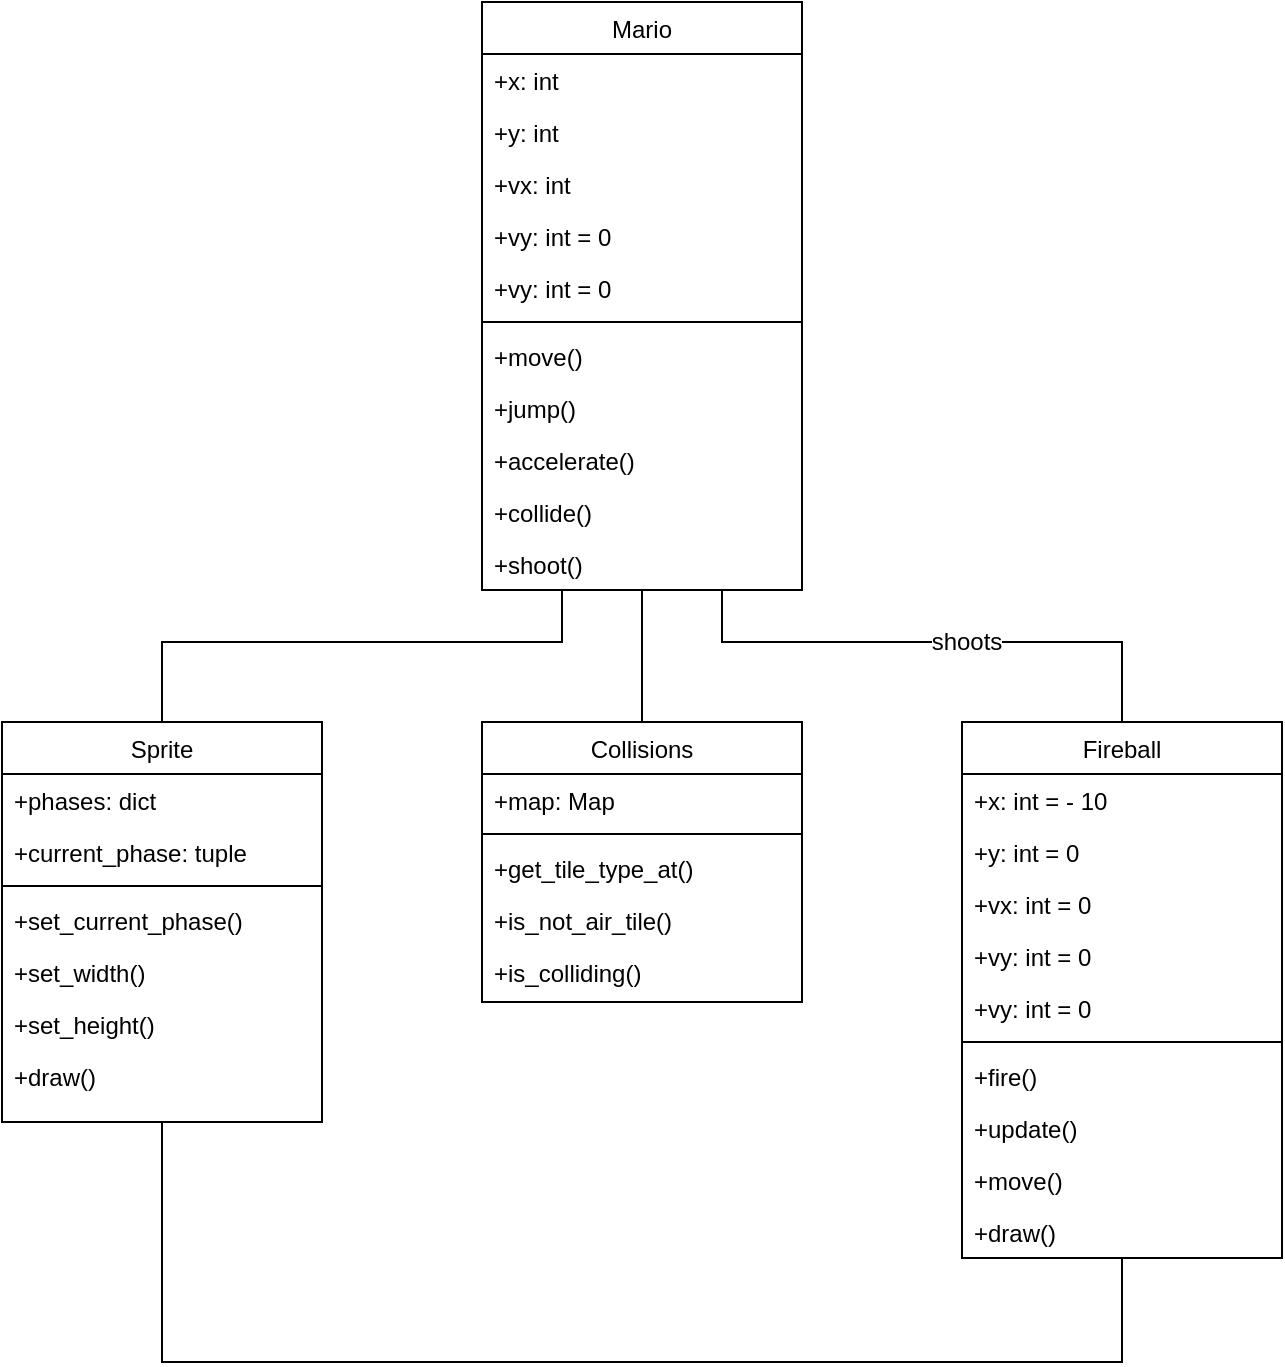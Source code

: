 <mxfile version="16.4.5" type="github">
  <diagram id="C5RBs43oDa-KdzZeNtuy" name="Mario Package">
    <mxGraphModel dx="736" dy="759" grid="1" gridSize="10" guides="1" tooltips="1" connect="1" arrows="1" fold="1" page="1" pageScale="1" pageWidth="827" pageHeight="1169" math="0" shadow="0">
      <root>
        <mxCell id="WIyWlLk6GJQsqaUBKTNV-0" />
        <mxCell id="WIyWlLk6GJQsqaUBKTNV-1" parent="WIyWlLk6GJQsqaUBKTNV-0" />
        <mxCell id="0KOCYvi4nouvlJNYH008-50" style="edgeStyle=none;rounded=0;orthogonalLoop=1;jettySize=auto;html=1;exitX=0.25;exitY=1;exitDx=0;exitDy=0;entryX=0.5;entryY=0;entryDx=0;entryDy=0;startArrow=none;startFill=0;endArrow=none;endFill=0;sourcePerimeterSpacing=8;targetPerimeterSpacing=8;" edge="1" parent="WIyWlLk6GJQsqaUBKTNV-1" source="0KOCYvi4nouvlJNYH008-0" target="0KOCYvi4nouvlJNYH008-17">
          <mxGeometry relative="1" as="geometry">
            <Array as="points">
              <mxPoint x="320" y="360" />
              <mxPoint x="120" y="360" />
            </Array>
          </mxGeometry>
        </mxCell>
        <mxCell id="0KOCYvi4nouvlJNYH008-0" value="Mario" style="swimlane;fontStyle=0;align=center;verticalAlign=top;childLayout=stackLayout;horizontal=1;startSize=26;horizontalStack=0;resizeParent=1;resizeLast=0;collapsible=1;marginBottom=0;rounded=0;shadow=0;strokeWidth=1;" vertex="1" parent="WIyWlLk6GJQsqaUBKTNV-1">
          <mxGeometry x="280" y="40" width="160" height="294" as="geometry">
            <mxRectangle x="130" y="380" width="160" height="26" as="alternateBounds" />
          </mxGeometry>
        </mxCell>
        <mxCell id="0KOCYvi4nouvlJNYH008-1" value="+x: int" style="text;align=left;verticalAlign=top;spacingLeft=4;spacingRight=4;overflow=hidden;rotatable=0;points=[[0,0.5],[1,0.5]];portConstraint=eastwest;" vertex="1" parent="0KOCYvi4nouvlJNYH008-0">
          <mxGeometry y="26" width="160" height="26" as="geometry" />
        </mxCell>
        <mxCell id="0KOCYvi4nouvlJNYH008-2" value="+y: int" style="text;align=left;verticalAlign=top;spacingLeft=4;spacingRight=4;overflow=hidden;rotatable=0;points=[[0,0.5],[1,0.5]];portConstraint=eastwest;rounded=0;shadow=0;html=0;" vertex="1" parent="0KOCYvi4nouvlJNYH008-0">
          <mxGeometry y="52" width="160" height="26" as="geometry" />
        </mxCell>
        <mxCell id="0KOCYvi4nouvlJNYH008-8" value="+vx: int" style="text;align=left;verticalAlign=top;spacingLeft=4;spacingRight=4;overflow=hidden;rotatable=0;points=[[0,0.5],[1,0.5]];portConstraint=eastwest;rounded=0;shadow=0;html=0;" vertex="1" parent="0KOCYvi4nouvlJNYH008-0">
          <mxGeometry y="78" width="160" height="26" as="geometry" />
        </mxCell>
        <mxCell id="0KOCYvi4nouvlJNYH008-7" value="+vy: int = 0" style="text;align=left;verticalAlign=top;spacingLeft=4;spacingRight=4;overflow=hidden;rotatable=0;points=[[0,0.5],[1,0.5]];portConstraint=eastwest;rounded=0;shadow=0;html=0;" vertex="1" parent="0KOCYvi4nouvlJNYH008-0">
          <mxGeometry y="104" width="160" height="26" as="geometry" />
        </mxCell>
        <mxCell id="0KOCYvi4nouvlJNYH008-9" value="+vy: int = 0" style="text;align=left;verticalAlign=top;spacingLeft=4;spacingRight=4;overflow=hidden;rotatable=0;points=[[0,0.5],[1,0.5]];portConstraint=eastwest;rounded=0;shadow=0;html=0;" vertex="1" parent="0KOCYvi4nouvlJNYH008-0">
          <mxGeometry y="130" width="160" height="26" as="geometry" />
        </mxCell>
        <mxCell id="0KOCYvi4nouvlJNYH008-3" value="" style="line;html=1;strokeWidth=1;align=left;verticalAlign=middle;spacingTop=-1;spacingLeft=3;spacingRight=3;rotatable=0;labelPosition=right;points=[];portConstraint=eastwest;" vertex="1" parent="0KOCYvi4nouvlJNYH008-0">
          <mxGeometry y="156" width="160" height="8" as="geometry" />
        </mxCell>
        <mxCell id="0KOCYvi4nouvlJNYH008-94" value="+move()" style="text;align=left;verticalAlign=top;spacingLeft=4;spacingRight=4;overflow=hidden;rotatable=0;points=[[0,0.5],[1,0.5]];portConstraint=eastwest;rounded=0;shadow=0;html=0;" vertex="1" parent="0KOCYvi4nouvlJNYH008-0">
          <mxGeometry y="164" width="160" height="26" as="geometry" />
        </mxCell>
        <mxCell id="0KOCYvi4nouvlJNYH008-93" value="+jump()" style="text;align=left;verticalAlign=top;spacingLeft=4;spacingRight=4;overflow=hidden;rotatable=0;points=[[0,0.5],[1,0.5]];portConstraint=eastwest;rounded=0;shadow=0;html=0;" vertex="1" parent="0KOCYvi4nouvlJNYH008-0">
          <mxGeometry y="190" width="160" height="26" as="geometry" />
        </mxCell>
        <mxCell id="0KOCYvi4nouvlJNYH008-92" value="+accelerate()" style="text;align=left;verticalAlign=top;spacingLeft=4;spacingRight=4;overflow=hidden;rotatable=0;points=[[0,0.5],[1,0.5]];portConstraint=eastwest;rounded=0;shadow=0;html=0;" vertex="1" parent="0KOCYvi4nouvlJNYH008-0">
          <mxGeometry y="216" width="160" height="26" as="geometry" />
        </mxCell>
        <mxCell id="0KOCYvi4nouvlJNYH008-96" value="+collide()" style="text;align=left;verticalAlign=top;spacingLeft=4;spacingRight=4;overflow=hidden;rotatable=0;points=[[0,0.5],[1,0.5]];portConstraint=eastwest;rounded=0;shadow=0;html=0;" vertex="1" parent="0KOCYvi4nouvlJNYH008-0">
          <mxGeometry y="242" width="160" height="26" as="geometry" />
        </mxCell>
        <mxCell id="0KOCYvi4nouvlJNYH008-91" value="+shoot()" style="text;align=left;verticalAlign=top;spacingLeft=4;spacingRight=4;overflow=hidden;rotatable=0;points=[[0,0.5],[1,0.5]];portConstraint=eastwest;rounded=0;shadow=0;html=0;" vertex="1" parent="0KOCYvi4nouvlJNYH008-0">
          <mxGeometry y="268" width="160" height="26" as="geometry" />
        </mxCell>
        <mxCell id="0KOCYvi4nouvlJNYH008-49" style="edgeStyle=none;rounded=0;orthogonalLoop=1;jettySize=auto;html=1;entryX=0.75;entryY=1;entryDx=0;entryDy=0;startArrow=none;startFill=0;endArrow=none;endFill=0;sourcePerimeterSpacing=8;targetPerimeterSpacing=8;exitX=0.5;exitY=0;exitDx=0;exitDy=0;" edge="1" parent="WIyWlLk6GJQsqaUBKTNV-1" source="0KOCYvi4nouvlJNYH008-10" target="0KOCYvi4nouvlJNYH008-0">
          <mxGeometry relative="1" as="geometry">
            <Array as="points">
              <mxPoint x="600" y="360" />
              <mxPoint x="400" y="360" />
            </Array>
          </mxGeometry>
        </mxCell>
        <mxCell id="0KOCYvi4nouvlJNYH008-70" value="&lt;font style=&quot;font-size: 12px;&quot;&gt;shoots&lt;/font&gt;" style="edgeLabel;html=1;align=center;verticalAlign=middle;resizable=0;points=[];fontSize=12;" vertex="1" connectable="0" parent="0KOCYvi4nouvlJNYH008-49">
          <mxGeometry x="-0.112" relative="1" as="geometry">
            <mxPoint as="offset" />
          </mxGeometry>
        </mxCell>
        <mxCell id="0KOCYvi4nouvlJNYH008-10" value="Fireball" style="swimlane;fontStyle=0;align=center;verticalAlign=top;childLayout=stackLayout;horizontal=1;startSize=26;horizontalStack=0;resizeParent=1;resizeLast=0;collapsible=1;marginBottom=0;rounded=0;shadow=0;strokeWidth=1;" vertex="1" parent="WIyWlLk6GJQsqaUBKTNV-1">
          <mxGeometry x="520" y="400" width="160" height="268" as="geometry">
            <mxRectangle x="130" y="380" width="160" height="26" as="alternateBounds" />
          </mxGeometry>
        </mxCell>
        <mxCell id="0KOCYvi4nouvlJNYH008-11" value="+x: int = - 10" style="text;align=left;verticalAlign=top;spacingLeft=4;spacingRight=4;overflow=hidden;rotatable=0;points=[[0,0.5],[1,0.5]];portConstraint=eastwest;" vertex="1" parent="0KOCYvi4nouvlJNYH008-10">
          <mxGeometry y="26" width="160" height="26" as="geometry" />
        </mxCell>
        <mxCell id="0KOCYvi4nouvlJNYH008-12" value="+y: int = 0" style="text;align=left;verticalAlign=top;spacingLeft=4;spacingRight=4;overflow=hidden;rotatable=0;points=[[0,0.5],[1,0.5]];portConstraint=eastwest;rounded=0;shadow=0;html=0;" vertex="1" parent="0KOCYvi4nouvlJNYH008-10">
          <mxGeometry y="52" width="160" height="26" as="geometry" />
        </mxCell>
        <mxCell id="0KOCYvi4nouvlJNYH008-13" value="+vx: int = 0" style="text;align=left;verticalAlign=top;spacingLeft=4;spacingRight=4;overflow=hidden;rotatable=0;points=[[0,0.5],[1,0.5]];portConstraint=eastwest;rounded=0;shadow=0;html=0;" vertex="1" parent="0KOCYvi4nouvlJNYH008-10">
          <mxGeometry y="78" width="160" height="26" as="geometry" />
        </mxCell>
        <mxCell id="0KOCYvi4nouvlJNYH008-14" value="+vy: int = 0" style="text;align=left;verticalAlign=top;spacingLeft=4;spacingRight=4;overflow=hidden;rotatable=0;points=[[0,0.5],[1,0.5]];portConstraint=eastwest;rounded=0;shadow=0;html=0;" vertex="1" parent="0KOCYvi4nouvlJNYH008-10">
          <mxGeometry y="104" width="160" height="26" as="geometry" />
        </mxCell>
        <mxCell id="0KOCYvi4nouvlJNYH008-15" value="+vy: int = 0" style="text;align=left;verticalAlign=top;spacingLeft=4;spacingRight=4;overflow=hidden;rotatable=0;points=[[0,0.5],[1,0.5]];portConstraint=eastwest;rounded=0;shadow=0;html=0;" vertex="1" parent="0KOCYvi4nouvlJNYH008-10">
          <mxGeometry y="130" width="160" height="26" as="geometry" />
        </mxCell>
        <mxCell id="0KOCYvi4nouvlJNYH008-16" value="" style="line;html=1;strokeWidth=1;align=left;verticalAlign=middle;spacingTop=-1;spacingLeft=3;spacingRight=3;rotatable=0;labelPosition=right;points=[];portConstraint=eastwest;" vertex="1" parent="0KOCYvi4nouvlJNYH008-10">
          <mxGeometry y="156" width="160" height="8" as="geometry" />
        </mxCell>
        <mxCell id="0KOCYvi4nouvlJNYH008-68" value="+fire()" style="text;align=left;verticalAlign=top;spacingLeft=4;spacingRight=4;overflow=hidden;rotatable=0;points=[[0,0.5],[1,0.5]];portConstraint=eastwest;rounded=0;shadow=0;html=0;" vertex="1" parent="0KOCYvi4nouvlJNYH008-10">
          <mxGeometry y="164" width="160" height="26" as="geometry" />
        </mxCell>
        <mxCell id="0KOCYvi4nouvlJNYH008-69" value="+update()&#xa;" style="text;align=left;verticalAlign=top;spacingLeft=4;spacingRight=4;overflow=hidden;rotatable=0;points=[[0,0.5],[1,0.5]];portConstraint=eastwest;rounded=0;shadow=0;html=0;" vertex="1" parent="0KOCYvi4nouvlJNYH008-10">
          <mxGeometry y="190" width="160" height="26" as="geometry" />
        </mxCell>
        <mxCell id="0KOCYvi4nouvlJNYH008-71" value="+move()" style="text;align=left;verticalAlign=top;spacingLeft=4;spacingRight=4;overflow=hidden;rotatable=0;points=[[0,0.5],[1,0.5]];portConstraint=eastwest;rounded=0;shadow=0;html=0;" vertex="1" parent="0KOCYvi4nouvlJNYH008-10">
          <mxGeometry y="216" width="160" height="26" as="geometry" />
        </mxCell>
        <mxCell id="0KOCYvi4nouvlJNYH008-72" value="+draw()" style="text;align=left;verticalAlign=top;spacingLeft=4;spacingRight=4;overflow=hidden;rotatable=0;points=[[0,0.5],[1,0.5]];portConstraint=eastwest;rounded=0;shadow=0;html=0;" vertex="1" parent="0KOCYvi4nouvlJNYH008-10">
          <mxGeometry y="242" width="160" height="26" as="geometry" />
        </mxCell>
        <mxCell id="0KOCYvi4nouvlJNYH008-59" style="edgeStyle=none;rounded=0;orthogonalLoop=1;jettySize=auto;html=1;exitX=0.5;exitY=1;exitDx=0;exitDy=0;entryX=0.5;entryY=1;entryDx=0;entryDy=0;startArrow=none;startFill=0;endArrow=none;endFill=0;sourcePerimeterSpacing=8;targetPerimeterSpacing=8;" edge="1" parent="WIyWlLk6GJQsqaUBKTNV-1" source="0KOCYvi4nouvlJNYH008-17" target="0KOCYvi4nouvlJNYH008-10">
          <mxGeometry relative="1" as="geometry">
            <Array as="points">
              <mxPoint x="120" y="640" />
              <mxPoint x="120" y="720" />
              <mxPoint x="360" y="720" />
              <mxPoint x="600" y="720" />
            </Array>
          </mxGeometry>
        </mxCell>
        <mxCell id="0KOCYvi4nouvlJNYH008-17" value="Sprite" style="swimlane;fontStyle=0;align=center;verticalAlign=top;childLayout=stackLayout;horizontal=1;startSize=26;horizontalStack=0;resizeParent=1;resizeLast=0;collapsible=1;marginBottom=0;rounded=0;shadow=0;strokeWidth=1;" vertex="1" parent="WIyWlLk6GJQsqaUBKTNV-1">
          <mxGeometry x="40" y="400" width="160" height="200" as="geometry">
            <mxRectangle x="130" y="380" width="160" height="26" as="alternateBounds" />
          </mxGeometry>
        </mxCell>
        <mxCell id="0KOCYvi4nouvlJNYH008-18" value="+phases: dict" style="text;align=left;verticalAlign=top;spacingLeft=4;spacingRight=4;overflow=hidden;rotatable=0;points=[[0,0.5],[1,0.5]];portConstraint=eastwest;" vertex="1" parent="0KOCYvi4nouvlJNYH008-17">
          <mxGeometry y="26" width="160" height="26" as="geometry" />
        </mxCell>
        <mxCell id="0KOCYvi4nouvlJNYH008-89" value="+current_phase: tuple" style="text;align=left;verticalAlign=top;spacingLeft=4;spacingRight=4;overflow=hidden;rotatable=0;points=[[0,0.5],[1,0.5]];portConstraint=eastwest;" vertex="1" parent="0KOCYvi4nouvlJNYH008-17">
          <mxGeometry y="52" width="160" height="26" as="geometry" />
        </mxCell>
        <mxCell id="0KOCYvi4nouvlJNYH008-23" value="" style="line;html=1;strokeWidth=1;align=left;verticalAlign=middle;spacingTop=-1;spacingLeft=3;spacingRight=3;rotatable=0;labelPosition=right;points=[];portConstraint=eastwest;" vertex="1" parent="0KOCYvi4nouvlJNYH008-17">
          <mxGeometry y="78" width="160" height="8" as="geometry" />
        </mxCell>
        <mxCell id="0KOCYvi4nouvlJNYH008-73" value="+set_current_phase()" style="text;align=left;verticalAlign=top;spacingLeft=4;spacingRight=4;overflow=hidden;rotatable=0;points=[[0,0.5],[1,0.5]];portConstraint=eastwest;rounded=0;shadow=0;html=0;" vertex="1" parent="0KOCYvi4nouvlJNYH008-17">
          <mxGeometry y="86" width="160" height="26" as="geometry" />
        </mxCell>
        <mxCell id="0KOCYvi4nouvlJNYH008-74" value="+set_width()" style="text;align=left;verticalAlign=top;spacingLeft=4;spacingRight=4;overflow=hidden;rotatable=0;points=[[0,0.5],[1,0.5]];portConstraint=eastwest;rounded=0;shadow=0;html=0;" vertex="1" parent="0KOCYvi4nouvlJNYH008-17">
          <mxGeometry y="112" width="160" height="26" as="geometry" />
        </mxCell>
        <mxCell id="0KOCYvi4nouvlJNYH008-75" value="+set_height()" style="text;align=left;verticalAlign=top;spacingLeft=4;spacingRight=4;overflow=hidden;rotatable=0;points=[[0,0.5],[1,0.5]];portConstraint=eastwest;rounded=0;shadow=0;html=0;" vertex="1" parent="0KOCYvi4nouvlJNYH008-17">
          <mxGeometry y="138" width="160" height="26" as="geometry" />
        </mxCell>
        <mxCell id="0KOCYvi4nouvlJNYH008-90" value="+draw()" style="text;align=left;verticalAlign=top;spacingLeft=4;spacingRight=4;overflow=hidden;rotatable=0;points=[[0,0.5],[1,0.5]];portConstraint=eastwest;rounded=0;shadow=0;html=0;" vertex="1" parent="0KOCYvi4nouvlJNYH008-17">
          <mxGeometry y="164" width="160" height="26" as="geometry" />
        </mxCell>
        <mxCell id="0KOCYvi4nouvlJNYH008-46" value="" style="edgeStyle=none;orthogonalLoop=1;jettySize=auto;html=1;rounded=0;endArrow=none;sourcePerimeterSpacing=8;targetPerimeterSpacing=8;exitX=0.5;exitY=1;exitDx=0;exitDy=0;entryX=0.5;entryY=0;entryDx=0;entryDy=0;startArrow=none;startFill=0;endFill=0;" edge="1" parent="WIyWlLk6GJQsqaUBKTNV-1" source="0KOCYvi4nouvlJNYH008-0">
          <mxGeometry width="120" relative="1" as="geometry">
            <mxPoint x="250" y="370" as="sourcePoint" />
            <mxPoint x="360" y="400" as="targetPoint" />
            <Array as="points" />
          </mxGeometry>
        </mxCell>
        <mxCell id="0KOCYvi4nouvlJNYH008-79" value="Collisions" style="swimlane;fontStyle=0;align=center;verticalAlign=top;childLayout=stackLayout;horizontal=1;startSize=26;horizontalStack=0;resizeParent=1;resizeLast=0;collapsible=1;marginBottom=0;rounded=0;shadow=0;strokeWidth=1;" vertex="1" parent="WIyWlLk6GJQsqaUBKTNV-1">
          <mxGeometry x="280" y="400" width="160" height="140" as="geometry">
            <mxRectangle x="130" y="380" width="160" height="26" as="alternateBounds" />
          </mxGeometry>
        </mxCell>
        <mxCell id="0KOCYvi4nouvlJNYH008-80" value="+map: Map" style="text;align=left;verticalAlign=top;spacingLeft=4;spacingRight=4;overflow=hidden;rotatable=0;points=[[0,0.5],[1,0.5]];portConstraint=eastwest;" vertex="1" parent="0KOCYvi4nouvlJNYH008-79">
          <mxGeometry y="26" width="160" height="26" as="geometry" />
        </mxCell>
        <mxCell id="0KOCYvi4nouvlJNYH008-85" value="" style="line;html=1;strokeWidth=1;align=left;verticalAlign=middle;spacingTop=-1;spacingLeft=3;spacingRight=3;rotatable=0;labelPosition=right;points=[];portConstraint=eastwest;" vertex="1" parent="0KOCYvi4nouvlJNYH008-79">
          <mxGeometry y="52" width="160" height="8" as="geometry" />
        </mxCell>
        <mxCell id="0KOCYvi4nouvlJNYH008-86" value="+get_tile_type_at()" style="text;align=left;verticalAlign=top;spacingLeft=4;spacingRight=4;overflow=hidden;rotatable=0;points=[[0,0.5],[1,0.5]];portConstraint=eastwest;rounded=0;shadow=0;html=0;" vertex="1" parent="0KOCYvi4nouvlJNYH008-79">
          <mxGeometry y="60" width="160" height="26" as="geometry" />
        </mxCell>
        <mxCell id="0KOCYvi4nouvlJNYH008-87" value="+is_not_air_tile()" style="text;align=left;verticalAlign=top;spacingLeft=4;spacingRight=4;overflow=hidden;rotatable=0;points=[[0,0.5],[1,0.5]];portConstraint=eastwest;rounded=0;shadow=0;html=0;" vertex="1" parent="0KOCYvi4nouvlJNYH008-79">
          <mxGeometry y="86" width="160" height="26" as="geometry" />
        </mxCell>
        <mxCell id="0KOCYvi4nouvlJNYH008-88" value="+is_colliding()" style="text;align=left;verticalAlign=top;spacingLeft=4;spacingRight=4;overflow=hidden;rotatable=0;points=[[0,0.5],[1,0.5]];portConstraint=eastwest;rounded=0;shadow=0;html=0;" vertex="1" parent="0KOCYvi4nouvlJNYH008-79">
          <mxGeometry y="112" width="160" height="26" as="geometry" />
        </mxCell>
      </root>
    </mxGraphModel>
  </diagram>
</mxfile>
